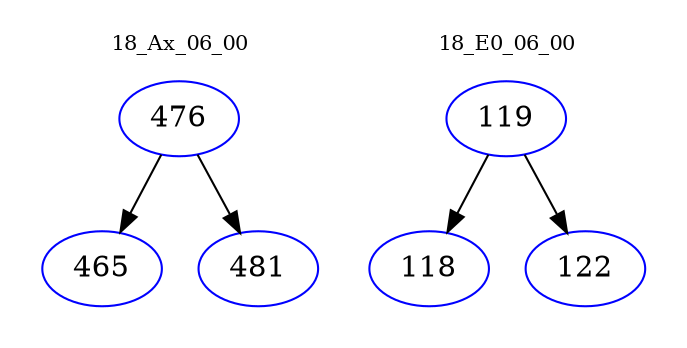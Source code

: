 digraph{
subgraph cluster_0 {
color = white
label = "18_Ax_06_00";
fontsize=10;
T0_476 [label="476", color="blue"]
T0_476 -> T0_465 [color="black"]
T0_465 [label="465", color="blue"]
T0_476 -> T0_481 [color="black"]
T0_481 [label="481", color="blue"]
}
subgraph cluster_1 {
color = white
label = "18_E0_06_00";
fontsize=10;
T1_119 [label="119", color="blue"]
T1_119 -> T1_118 [color="black"]
T1_118 [label="118", color="blue"]
T1_119 -> T1_122 [color="black"]
T1_122 [label="122", color="blue"]
}
}
